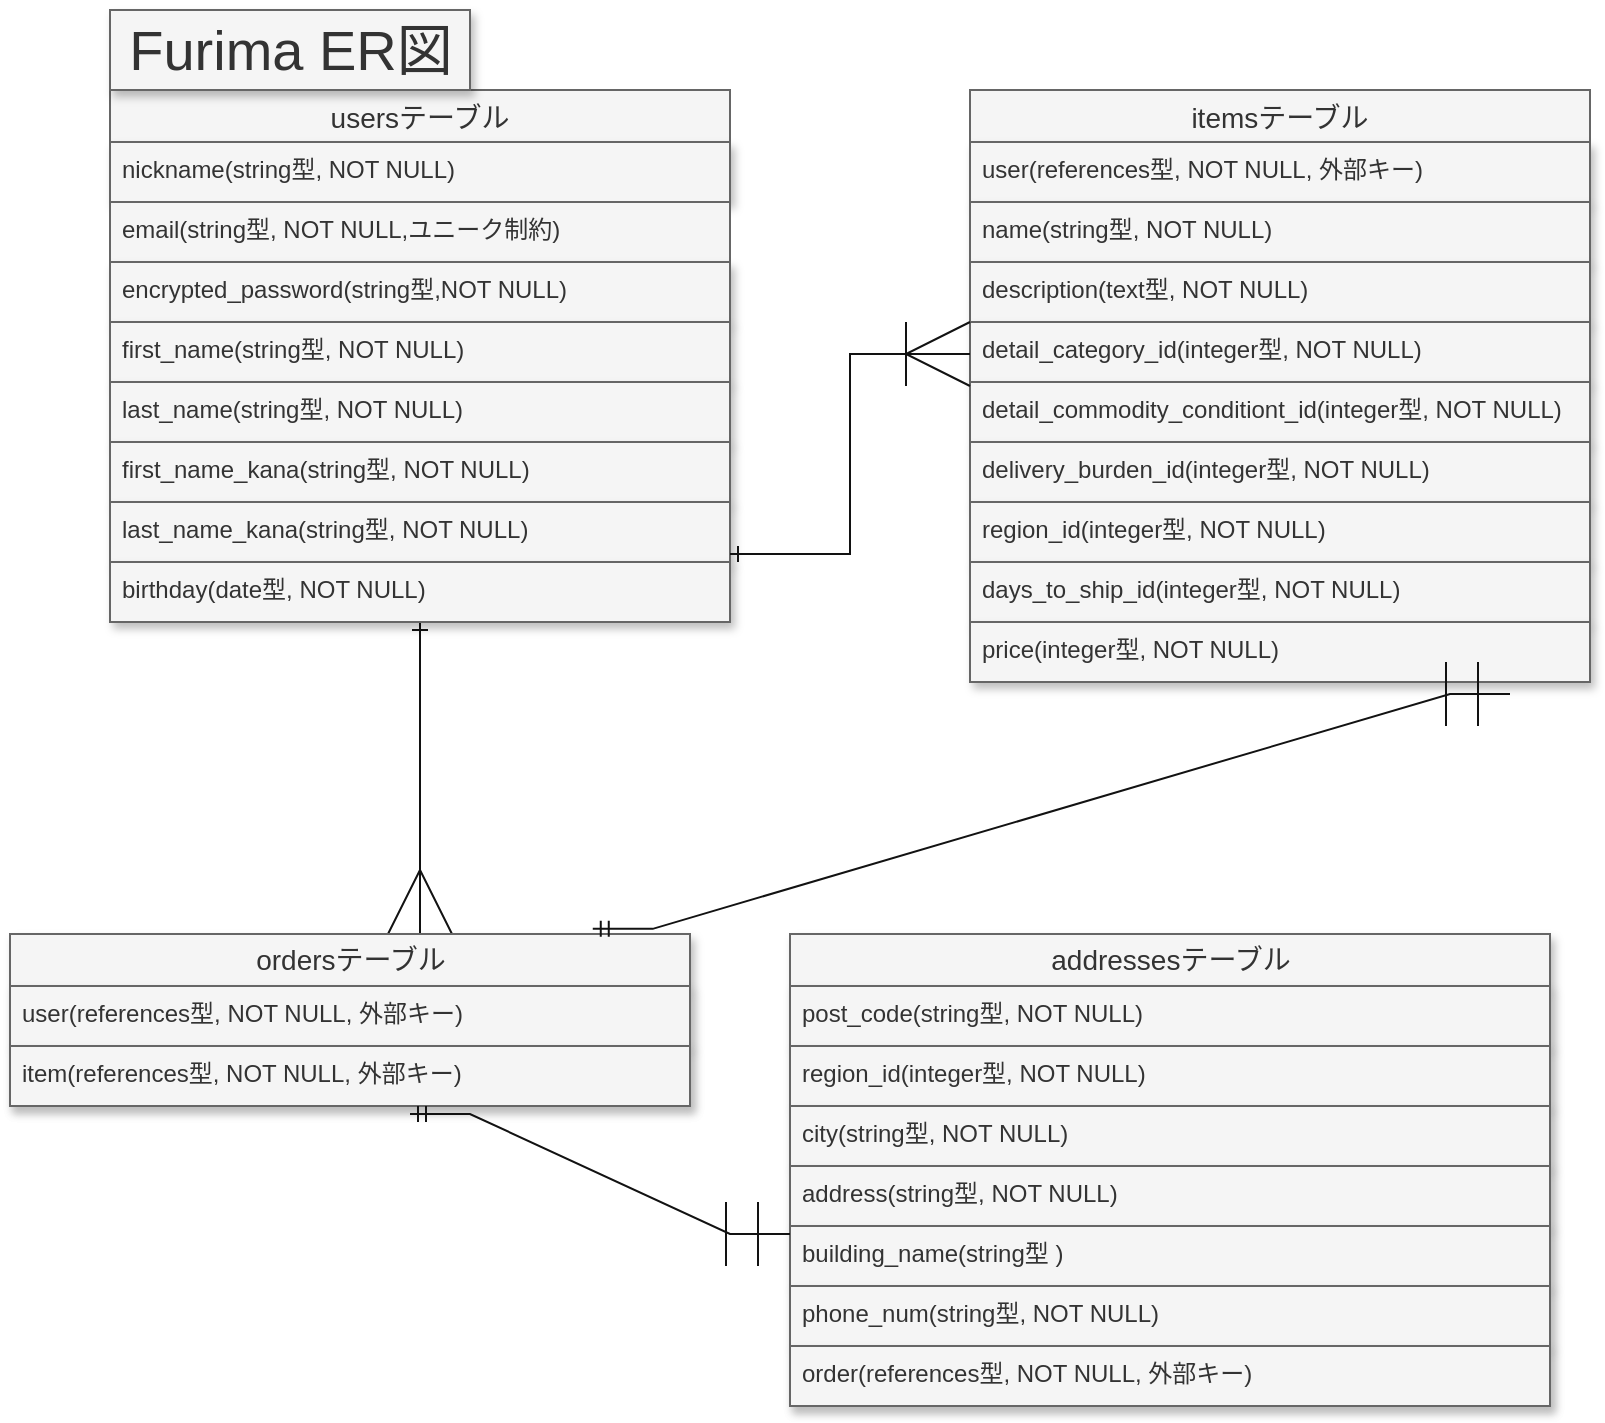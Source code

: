 <mxfile>
    <diagram id="L8AmglZ4NFBGTxqpijnJ" name="ページ1">
        <mxGraphModel dx="1222" dy="884" grid="1" gridSize="10" guides="1" tooltips="1" connect="1" arrows="1" fold="1" page="1" pageScale="1" pageWidth="850" pageHeight="1100" background="#ffffff" math="0" shadow="0">
            <root>
                <mxCell id="0"/>
                <mxCell id="1" parent="0"/>
                <mxCell id="150" style="edgeStyle=elbowEdgeStyle;rounded=0;sketch=0;jumpStyle=none;jumpSize=10;html=1;exitX=0.5;exitY=1;exitDx=0;exitDy=0;shadow=0;fontFamily=Helvetica;fontSize=28;fontColor=default;startArrow=ERone;startFill=0;endArrow=ERmany;endFill=0;endSize=30;targetPerimeterSpacing=30;strokeColor=#121212;strokeWidth=1;" edge="1" parent="1" source="21">
                    <mxGeometry relative="1" as="geometry">
                        <mxPoint x="215" y="510" as="targetPoint"/>
                    </mxGeometry>
                </mxCell>
                <mxCell id="21" value="usersテーブル" style="swimlane;fontStyle=0;childLayout=stackLayout;horizontal=1;startSize=26;horizontalStack=0;resizeParent=1;resizeParentMax=0;resizeLast=0;collapsible=1;marginBottom=0;align=center;fontSize=14;fillColor=#f5f5f5;fontColor=#333333;strokeColor=#666666;" vertex="1" parent="1">
                    <mxGeometry x="60" y="88" width="310" height="266" as="geometry"/>
                </mxCell>
                <mxCell id="22" value="nickname(string型, NOT NULL)" style="text;strokeColor=#666666;fillColor=#f5f5f5;spacingLeft=4;spacingRight=4;overflow=hidden;rotatable=0;points=[[0,0.5],[1,0.5]];portConstraint=eastwest;fontSize=12;shadow=1;fontColor=#333333;" vertex="1" parent="21">
                    <mxGeometry y="26" width="310" height="30" as="geometry"/>
                </mxCell>
                <mxCell id="23" value="email(string型, NOT NULL,ユニーク制約)" style="text;strokeColor=#666666;fillColor=#f5f5f5;spacingLeft=4;spacingRight=4;overflow=hidden;rotatable=0;points=[[0,0.5],[1,0.5]];portConstraint=eastwest;fontSize=12;fontColor=#333333;" vertex="1" parent="21">
                    <mxGeometry y="56" width="310" height="30" as="geometry"/>
                </mxCell>
                <mxCell id="24" value="encrypted_password(string型,NOT NULL)" style="text;strokeColor=#666666;fillColor=#f5f5f5;spacingLeft=4;spacingRight=4;overflow=hidden;rotatable=0;points=[[0,0.5],[1,0.5]];portConstraint=eastwest;fontSize=12;shadow=1;fontColor=#333333;" vertex="1" parent="21">
                    <mxGeometry y="86" width="310" height="30" as="geometry"/>
                </mxCell>
                <mxCell id="25" value="first_name(string型, NOT NULL)" style="text;strokeColor=#666666;fillColor=#f5f5f5;spacingLeft=4;spacingRight=4;overflow=hidden;rotatable=0;points=[[0,0.5],[1,0.5]];portConstraint=eastwest;fontSize=12;shadow=1;fontColor=#333333;" vertex="1" parent="21">
                    <mxGeometry y="116" width="310" height="30" as="geometry"/>
                </mxCell>
                <mxCell id="26" value="last_name(string型, NOT NULL)" style="text;strokeColor=#666666;fillColor=#f5f5f5;spacingLeft=4;spacingRight=4;overflow=hidden;rotatable=0;points=[[0,0.5],[1,0.5]];portConstraint=eastwest;fontSize=12;shadow=1;fontColor=#333333;" vertex="1" parent="21">
                    <mxGeometry y="146" width="310" height="30" as="geometry"/>
                </mxCell>
                <mxCell id="27" value="first_name_kana(string型, NOT NULL)" style="text;strokeColor=#666666;fillColor=#f5f5f5;spacingLeft=4;spacingRight=4;overflow=hidden;rotatable=0;points=[[0,0.5],[1,0.5]];portConstraint=eastwest;fontSize=12;shadow=1;fontColor=#333333;" vertex="1" parent="21">
                    <mxGeometry y="176" width="310" height="30" as="geometry"/>
                </mxCell>
                <mxCell id="39" value="last_name_kana(string型, NOT NULL)" style="text;strokeColor=#666666;fillColor=#f5f5f5;spacingLeft=4;spacingRight=4;overflow=hidden;rotatable=0;points=[[0,0.5],[1,0.5]];portConstraint=eastwest;fontSize=12;shadow=1;fontColor=#333333;" vertex="1" parent="21">
                    <mxGeometry y="206" width="310" height="30" as="geometry"/>
                </mxCell>
                <mxCell id="40" value="birthday(date型, NOT NULL)" style="text;strokeColor=#666666;fillColor=#f5f5f5;spacingLeft=4;spacingRight=4;overflow=hidden;rotatable=0;points=[[0,0.5],[1,0.5]];portConstraint=eastwest;fontSize=12;shadow=1;fontColor=#333333;" vertex="1" parent="21">
                    <mxGeometry y="236" width="310" height="30" as="geometry"/>
                </mxCell>
                <mxCell id="28" value="Furima ER図" style="text;html=1;align=center;verticalAlign=middle;resizable=0;points=[];autosize=1;strokeColor=#666666;fillColor=#f5f5f5;fontSize=28;shadow=1;fontColor=#333333;" vertex="1" parent="1">
                    <mxGeometry x="60" y="48" width="180" height="40" as="geometry"/>
                </mxCell>
                <mxCell id="59" value="itemsテーブル" style="swimlane;fontStyle=0;childLayout=stackLayout;horizontal=1;startSize=26;horizontalStack=0;resizeParent=1;resizeParentMax=0;resizeLast=0;collapsible=1;marginBottom=0;align=center;fontSize=14;fillColor=#f5f5f5;fontColor=#333333;strokeColor=#666666;" vertex="1" parent="1">
                    <mxGeometry x="490" y="88" width="310" height="296" as="geometry"/>
                </mxCell>
                <mxCell id="60" value="user(references型, NOT NULL, 外部キー)" style="text;strokeColor=#666666;fillColor=#f5f5f5;spacingLeft=4;spacingRight=4;overflow=hidden;rotatable=0;points=[[0,0.5],[1,0.5]];portConstraint=eastwest;fontSize=12;shadow=1;fontColor=#333333;" vertex="1" parent="59">
                    <mxGeometry y="26" width="310" height="30" as="geometry"/>
                </mxCell>
                <mxCell id="62" value="name(string型, NOT NULL)" style="text;strokeColor=#666666;fillColor=#f5f5f5;spacingLeft=4;spacingRight=4;overflow=hidden;rotatable=0;points=[[0,0.5],[1,0.5]];portConstraint=eastwest;fontSize=12;shadow=1;fontColor=#333333;" vertex="1" parent="59">
                    <mxGeometry y="56" width="310" height="30" as="geometry"/>
                </mxCell>
                <mxCell id="63" value="description(text型, NOT NULL)" style="text;strokeColor=#666666;fillColor=#f5f5f5;spacingLeft=4;spacingRight=4;overflow=hidden;rotatable=0;points=[[0,0.5],[1,0.5]];portConstraint=eastwest;fontSize=12;shadow=1;fontColor=#333333;" vertex="1" parent="59">
                    <mxGeometry y="86" width="310" height="30" as="geometry"/>
                </mxCell>
                <mxCell id="64" value="detail_category_id(integer型, NOT NULL)" style="text;strokeColor=#666666;fillColor=#f5f5f5;spacingLeft=4;spacingRight=4;overflow=hidden;rotatable=0;points=[[0,0.5],[1,0.5]];portConstraint=eastwest;fontSize=12;shadow=1;fontColor=#333333;" vertex="1" parent="59">
                    <mxGeometry y="116" width="310" height="30" as="geometry"/>
                </mxCell>
                <mxCell id="65" value="detail_commodity_conditiont_id(integer型, NOT NULL)" style="text;strokeColor=#666666;fillColor=#f5f5f5;spacingLeft=4;spacingRight=4;overflow=hidden;rotatable=0;points=[[0,0.5],[1,0.5]];portConstraint=eastwest;fontSize=12;shadow=1;rounded=0;glass=0;fontColor=#333333;" vertex="1" parent="59">
                    <mxGeometry y="146" width="310" height="30" as="geometry"/>
                </mxCell>
                <mxCell id="66" value="delivery_burden_id(integer型, NOT NULL)" style="text;strokeColor=#666666;fillColor=#f5f5f5;spacingLeft=4;spacingRight=4;overflow=hidden;rotatable=0;points=[[0,0.5],[1,0.5]];portConstraint=eastwest;fontSize=12;shadow=1;fontColor=#333333;" vertex="1" parent="59">
                    <mxGeometry y="176" width="310" height="30" as="geometry"/>
                </mxCell>
                <mxCell id="67" value="region_id(integer型, NOT NULL)" style="text;strokeColor=#666666;fillColor=#f5f5f5;spacingLeft=4;spacingRight=4;overflow=hidden;rotatable=0;points=[[0,0.5],[1,0.5]];portConstraint=eastwest;fontSize=12;shadow=1;fontColor=#333333;" vertex="1" parent="59">
                    <mxGeometry y="206" width="310" height="30" as="geometry"/>
                </mxCell>
                <mxCell id="68" value="days_to_ship_id(integer型, NOT NULL)" style="text;strokeColor=#666666;fillColor=#f5f5f5;spacingLeft=4;spacingRight=4;overflow=hidden;rotatable=0;points=[[0,0.5],[1,0.5]];portConstraint=eastwest;fontSize=12;shadow=1;fontColor=#333333;" vertex="1" parent="59">
                    <mxGeometry y="236" width="310" height="30" as="geometry"/>
                </mxCell>
                <mxCell id="77" value="price(integer型, NOT NULL)" style="text;strokeColor=#666666;fillColor=#f5f5f5;spacingLeft=4;spacingRight=4;overflow=hidden;rotatable=0;points=[[0,0.5],[1,0.5]];portConstraint=eastwest;fontSize=12;shadow=1;fontColor=#333333;" vertex="1" parent="59">
                    <mxGeometry y="266" width="310" height="30" as="geometry"/>
                </mxCell>
                <mxCell id="97" value="ordersテーブル" style="swimlane;fontStyle=0;childLayout=stackLayout;horizontal=1;startSize=26;horizontalStack=0;resizeParent=1;resizeParentMax=0;resizeLast=0;collapsible=1;marginBottom=0;align=center;fontSize=14;rounded=0;shadow=1;glass=0;fontFamily=Helvetica;fontColor=#333333;strokeColor=#666666;fillColor=#f5f5f5;html=1;" vertex="1" parent="1">
                    <mxGeometry x="10" y="510" width="340" height="86" as="geometry"/>
                </mxCell>
                <mxCell id="98" value="user(references型, NOT NULL, 外部キー)" style="text;strokeColor=#666666;fillColor=#f5f5f5;spacingLeft=4;spacingRight=4;overflow=hidden;rotatable=0;points=[[0,0.5],[1,0.5]];portConstraint=eastwest;fontSize=12;rounded=0;shadow=1;glass=0;fontFamily=Helvetica;fontColor=#333333;html=1;" vertex="1" parent="97">
                    <mxGeometry y="26" width="340" height="30" as="geometry"/>
                </mxCell>
                <mxCell id="99" value="item(references型, NOT NULL, 外部キー)" style="text;strokeColor=#666666;fillColor=#f5f5f5;spacingLeft=4;spacingRight=4;overflow=hidden;rotatable=0;points=[[0,0.5],[1,0.5]];portConstraint=eastwest;fontSize=12;rounded=0;shadow=1;glass=0;fontFamily=Helvetica;fontColor=#333333;html=1;" vertex="1" parent="97">
                    <mxGeometry y="56" width="340" height="30" as="geometry"/>
                </mxCell>
                <mxCell id="110" value="" style="edgeStyle=elbowEdgeStyle;fontSize=12;html=1;endArrow=ERoneToMany;rounded=0;shadow=0;sketch=0;fontFamily=Helvetica;fontColor=default;endSize=30;targetPerimeterSpacing=2;strokeColor=#121212;strokeWidth=1;jumpSize=10;startArrow=ERone;startFill=0;" edge="1" parent="1">
                    <mxGeometry width="100" height="100" relative="1" as="geometry">
                        <mxPoint x="370" y="320" as="sourcePoint"/>
                        <mxPoint x="490" y="220" as="targetPoint"/>
                    </mxGeometry>
                </mxCell>
                <mxCell id="131" value="addressesテーブル" style="swimlane;fontStyle=0;childLayout=stackLayout;horizontal=1;startSize=26;horizontalStack=0;resizeParent=1;resizeParentMax=0;resizeLast=0;collapsible=1;marginBottom=0;align=center;fontSize=14;rounded=0;shadow=1;glass=0;fontFamily=Helvetica;fontColor=#333333;strokeColor=#666666;fillColor=#f5f5f5;html=1;swimlaneFillColor=none;" vertex="1" parent="1">
                    <mxGeometry x="400" y="510" width="380" height="236" as="geometry"/>
                </mxCell>
                <mxCell id="132" value="post_code(string型, NOT NULL)" style="text;strokeColor=#666666;fillColor=#f5f5f5;spacingLeft=4;spacingRight=4;overflow=hidden;rotatable=0;points=[[0,0.5],[1,0.5]];portConstraint=eastwest;fontSize=12;rounded=0;shadow=1;glass=0;fontFamily=Helvetica;fontColor=#333333;html=1;" vertex="1" parent="131">
                    <mxGeometry y="26" width="380" height="30" as="geometry"/>
                </mxCell>
                <mxCell id="139" value="region_id(integer型, NOT NULL)" style="text;strokeColor=#666666;fillColor=#f5f5f5;spacingLeft=4;spacingRight=4;overflow=hidden;rotatable=0;points=[[0,0.5],[1,0.5]];portConstraint=eastwest;fontSize=12;rounded=0;shadow=1;glass=0;fontFamily=Helvetica;fontColor=#333333;html=1;" vertex="1" parent="131">
                    <mxGeometry y="56" width="380" height="30" as="geometry"/>
                </mxCell>
                <mxCell id="154" value="city(string型, NOT NULL)" style="text;strokeColor=#666666;fillColor=#f5f5f5;spacingLeft=4;spacingRight=4;overflow=hidden;rotatable=0;points=[[0,0.5],[1,0.5]];portConstraint=eastwest;fontSize=12;rounded=0;shadow=1;glass=0;fontFamily=Helvetica;fontColor=#333333;html=1;" vertex="1" parent="131">
                    <mxGeometry y="86" width="380" height="30" as="geometry"/>
                </mxCell>
                <mxCell id="140" value="address(string型, NOT NULL)" style="text;strokeColor=#666666;fillColor=#f5f5f5;spacingLeft=4;spacingRight=4;overflow=hidden;rotatable=0;points=[[0,0.5],[1,0.5]];portConstraint=eastwest;fontSize=12;rounded=0;shadow=1;glass=0;fontFamily=Helvetica;fontColor=#333333;html=1;" vertex="1" parent="131">
                    <mxGeometry y="116" width="380" height="30" as="geometry"/>
                </mxCell>
                <mxCell id="133" value="building_name(string型 )" style="text;strokeColor=#666666;fillColor=#f5f5f5;spacingLeft=4;spacingRight=4;overflow=hidden;rotatable=0;points=[[0,0.5],[1,0.5]];portConstraint=eastwest;fontSize=12;rounded=0;shadow=1;glass=0;fontFamily=Helvetica;fontColor=#333333;html=1;" vertex="1" parent="131">
                    <mxGeometry y="146" width="380" height="30" as="geometry"/>
                </mxCell>
                <mxCell id="134" value="phone_num(string型, NOT NULL)" style="text;strokeColor=#666666;fillColor=#f5f5f5;spacingLeft=4;spacingRight=4;overflow=hidden;rotatable=0;points=[[0,0.5],[1,0.5]];portConstraint=eastwest;fontSize=12;rounded=0;shadow=1;glass=0;fontFamily=Helvetica;fontColor=#333333;html=1;" vertex="1" parent="131">
                    <mxGeometry y="176" width="380" height="30" as="geometry"/>
                </mxCell>
                <mxCell id="158" value="order(references型, NOT NULL, 外部キー)" style="text;strokeColor=#666666;fillColor=#f5f5f5;spacingLeft=4;spacingRight=4;overflow=hidden;rotatable=0;points=[[0,0.5],[1,0.5]];portConstraint=eastwest;fontSize=12;rounded=0;shadow=1;glass=0;fontFamily=Helvetica;fontColor=#333333;html=1;" vertex="1" parent="131">
                    <mxGeometry y="206" width="380" height="30" as="geometry"/>
                </mxCell>
                <mxCell id="157" value="" style="edgeStyle=entityRelationEdgeStyle;fontSize=12;html=1;endArrow=ERmandOne;startArrow=ERmandOne;shadow=0;sketch=0;fontFamily=Helvetica;fontColor=default;endSize=30;targetPerimeterSpacing=30;strokeColor=#121212;strokeWidth=1;jumpStyle=none;jumpSize=10;rounded=0;exitX=0.857;exitY=-0.03;exitDx=0;exitDy=0;exitPerimeter=0;" edge="1" parent="1" source="97">
                    <mxGeometry width="100" height="100" relative="1" as="geometry">
                        <mxPoint x="300" y="500" as="sourcePoint"/>
                        <mxPoint x="760" y="390" as="targetPoint"/>
                    </mxGeometry>
                </mxCell>
                <mxCell id="159" value="" style="edgeStyle=entityRelationEdgeStyle;fontSize=12;html=1;endArrow=ERmandOne;startArrow=ERmandOne;rounded=0;shadow=0;sketch=0;fontFamily=Helvetica;fontColor=default;endSize=30;targetPerimeterSpacing=30;strokeColor=#121212;strokeWidth=1;jumpStyle=none;jumpSize=10;" edge="1" parent="1">
                    <mxGeometry width="100" height="100" relative="1" as="geometry">
                        <mxPoint x="210" y="600" as="sourcePoint"/>
                        <mxPoint x="400" y="660" as="targetPoint"/>
                    </mxGeometry>
                </mxCell>
            </root>
        </mxGraphModel>
    </diagram>
</mxfile>